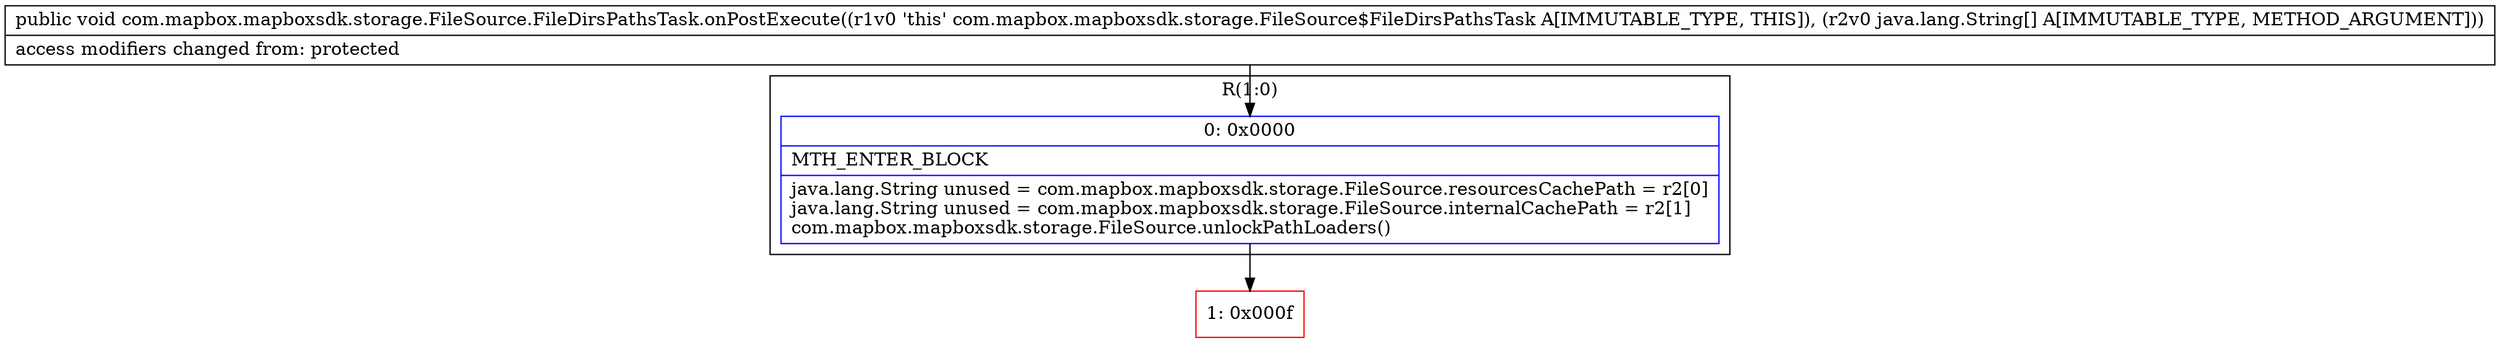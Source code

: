 digraph "CFG forcom.mapbox.mapboxsdk.storage.FileSource.FileDirsPathsTask.onPostExecute([Ljava\/lang\/String;)V" {
subgraph cluster_Region_417615128 {
label = "R(1:0)";
node [shape=record,color=blue];
Node_0 [shape=record,label="{0\:\ 0x0000|MTH_ENTER_BLOCK\l|java.lang.String unused = com.mapbox.mapboxsdk.storage.FileSource.resourcesCachePath = r2[0]\ljava.lang.String unused = com.mapbox.mapboxsdk.storage.FileSource.internalCachePath = r2[1]\lcom.mapbox.mapboxsdk.storage.FileSource.unlockPathLoaders()\l}"];
}
Node_1 [shape=record,color=red,label="{1\:\ 0x000f}"];
MethodNode[shape=record,label="{public void com.mapbox.mapboxsdk.storage.FileSource.FileDirsPathsTask.onPostExecute((r1v0 'this' com.mapbox.mapboxsdk.storage.FileSource$FileDirsPathsTask A[IMMUTABLE_TYPE, THIS]), (r2v0 java.lang.String[] A[IMMUTABLE_TYPE, METHOD_ARGUMENT]))  | access modifiers changed from: protected\l}"];
MethodNode -> Node_0;
Node_0 -> Node_1;
}

